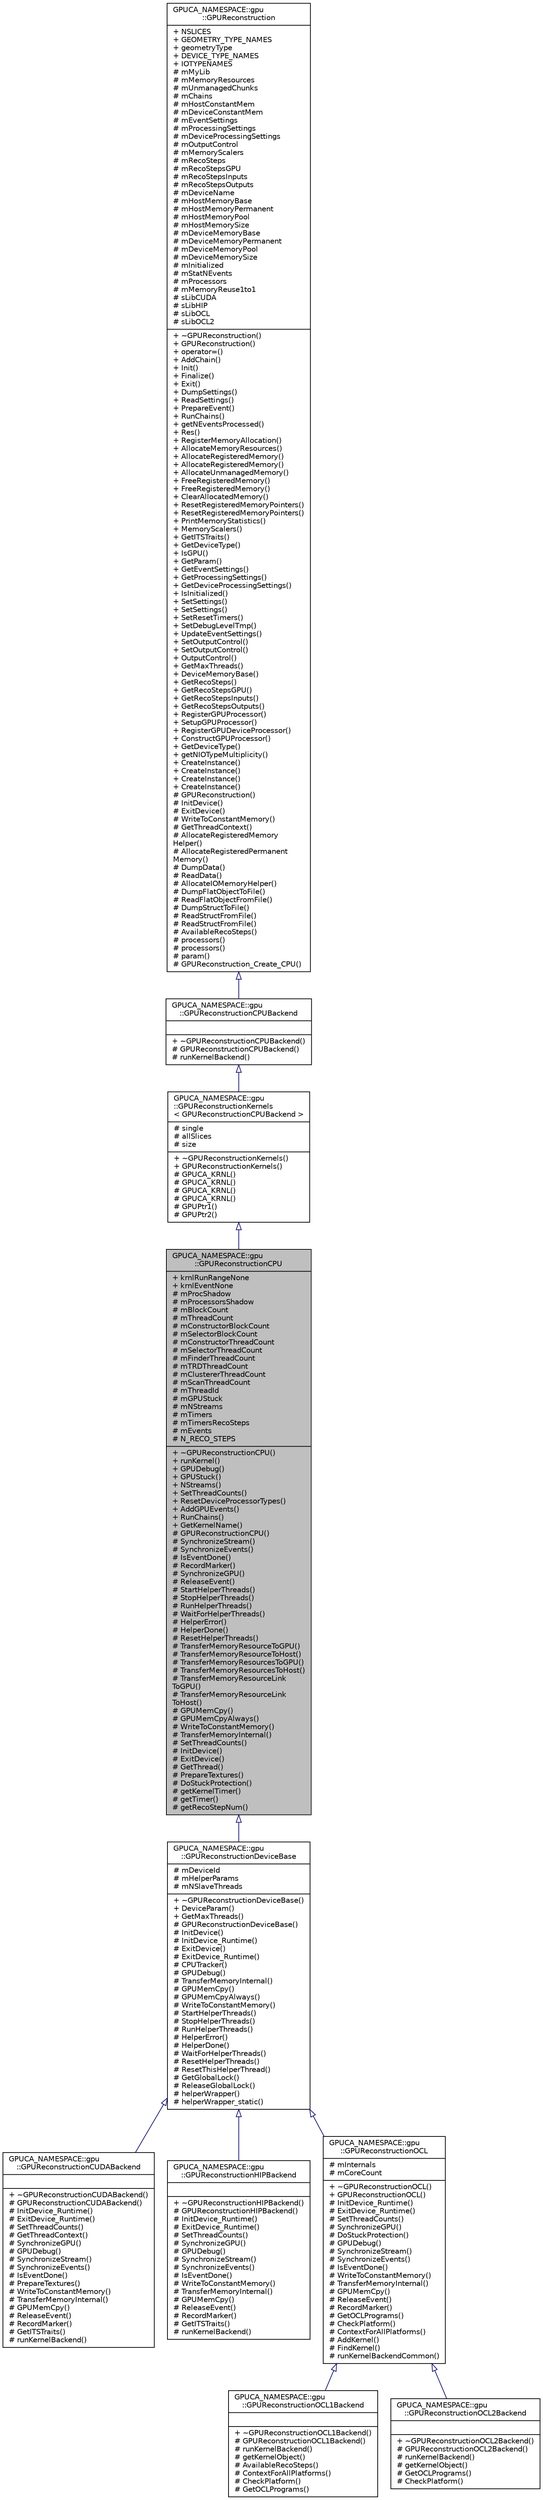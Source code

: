 digraph "GPUCA_NAMESPACE::gpu::GPUReconstructionCPU"
{
 // INTERACTIVE_SVG=YES
  bgcolor="transparent";
  edge [fontname="Helvetica",fontsize="10",labelfontname="Helvetica",labelfontsize="10"];
  node [fontname="Helvetica",fontsize="10",shape=record];
  Node0 [label="{GPUCA_NAMESPACE::gpu\l::GPUReconstructionCPU\n|+ krnlRunRangeNone\l+ krnlEventNone\l# mProcShadow\l# mProcessorsShadow\l# mBlockCount\l# mThreadCount\l# mConstructorBlockCount\l# mSelectorBlockCount\l# mConstructorThreadCount\l# mSelectorThreadCount\l# mFinderThreadCount\l# mTRDThreadCount\l# mClustererThreadCount\l# mScanThreadCount\l# mThreadId\l# mGPUStuck\l# mNStreams\l# mTimers\l# mTimersRecoSteps\l# mEvents\l# N_RECO_STEPS\l|+ ~GPUReconstructionCPU()\l+ runKernel()\l+ GPUDebug()\l+ GPUStuck()\l+ NStreams()\l+ SetThreadCounts()\l+ ResetDeviceProcessorTypes()\l+ AddGPUEvents()\l+ RunChains()\l+ GetKernelName()\l# GPUReconstructionCPU()\l# SynchronizeStream()\l# SynchronizeEvents()\l# IsEventDone()\l# RecordMarker()\l# SynchronizeGPU()\l# ReleaseEvent()\l# StartHelperThreads()\l# StopHelperThreads()\l# RunHelperThreads()\l# WaitForHelperThreads()\l# HelperError()\l# HelperDone()\l# ResetHelperThreads()\l# TransferMemoryResourceToGPU()\l# TransferMemoryResourceToHost()\l# TransferMemoryResourcesToGPU()\l# TransferMemoryResourcesToHost()\l# TransferMemoryResourceLink\lToGPU()\l# TransferMemoryResourceLink\lToHost()\l# GPUMemCpy()\l# GPUMemCpyAlways()\l# WriteToConstantMemory()\l# TransferMemoryInternal()\l# SetThreadCounts()\l# InitDevice()\l# ExitDevice()\l# GetThread()\l# PrepareTextures()\l# DoStuckProtection()\l# getKernelTimer()\l# getTimer()\l# getRecoStepNum()\l}",height=0.2,width=0.4,color="black", fillcolor="grey75", style="filled", fontcolor="black"];
  Node1 -> Node0 [dir="back",color="midnightblue",fontsize="10",style="solid",arrowtail="onormal",fontname="Helvetica"];
  Node1 [label="{GPUCA_NAMESPACE::gpu\l::GPUReconstructionKernels\l\< GPUReconstructionCPUBackend \>\n|# single\l# allSlices\l# size\l|+ ~GPUReconstructionKernels()\l+ GPUReconstructionKernels()\l# GPUCA_KRNL()\l# GPUCA_KRNL()\l# GPUCA_KRNL()\l# GPUCA_KRNL()\l# GPUPtr1()\l# GPUPtr2()\l}",height=0.2,width=0.4,color="black",URL="$d2/dc7/classGPUCA__NAMESPACE_1_1gpu_1_1GPUReconstructionKernels_3_01GPUReconstructionCPUBackend_01_4.html"];
  Node2 -> Node1 [dir="back",color="midnightblue",fontsize="10",style="solid",arrowtail="onormal",fontname="Helvetica"];
  Node2 [label="{GPUCA_NAMESPACE::gpu\l::GPUReconstructionCPUBackend\n||+ ~GPUReconstructionCPUBackend()\l# GPUReconstructionCPUBackend()\l# runKernelBackend()\l}",height=0.2,width=0.4,color="black",URL="$d2/d24/classGPUCA__NAMESPACE_1_1gpu_1_1GPUReconstructionCPUBackend.html"];
  Node3 -> Node2 [dir="back",color="midnightblue",fontsize="10",style="solid",arrowtail="onormal",fontname="Helvetica"];
  Node3 [label="{GPUCA_NAMESPACE::gpu\l::GPUReconstruction\n|+ NSLICES\l+ GEOMETRY_TYPE_NAMES\l+ geometryType\l+ DEVICE_TYPE_NAMES\l+ IOTYPENAMES\l# mMyLib\l# mMemoryResources\l# mUnmanagedChunks\l# mChains\l# mHostConstantMem\l# mDeviceConstantMem\l# mEventSettings\l# mProcessingSettings\l# mDeviceProcessingSettings\l# mOutputControl\l# mMemoryScalers\l# mRecoSteps\l# mRecoStepsGPU\l# mRecoStepsInputs\l# mRecoStepsOutputs\l# mDeviceName\l# mHostMemoryBase\l# mHostMemoryPermanent\l# mHostMemoryPool\l# mHostMemorySize\l# mDeviceMemoryBase\l# mDeviceMemoryPermanent\l# mDeviceMemoryPool\l# mDeviceMemorySize\l# mInitialized\l# mStatNEvents\l# mProcessors\l# mMemoryReuse1to1\l# sLibCUDA\l# sLibHIP\l# sLibOCL\l# sLibOCL2\l|+ ~GPUReconstruction()\l+ GPUReconstruction()\l+ operator=()\l+ AddChain()\l+ Init()\l+ Finalize()\l+ Exit()\l+ DumpSettings()\l+ ReadSettings()\l+ PrepareEvent()\l+ RunChains()\l+ getNEventsProcessed()\l+ Res()\l+ RegisterMemoryAllocation()\l+ AllocateMemoryResources()\l+ AllocateRegisteredMemory()\l+ AllocateRegisteredMemory()\l+ AllocateUnmanagedMemory()\l+ FreeRegisteredMemory()\l+ FreeRegisteredMemory()\l+ ClearAllocatedMemory()\l+ ResetRegisteredMemoryPointers()\l+ ResetRegisteredMemoryPointers()\l+ PrintMemoryStatistics()\l+ MemoryScalers()\l+ GetITSTraits()\l+ GetDeviceType()\l+ IsGPU()\l+ GetParam()\l+ GetEventSettings()\l+ GetProcessingSettings()\l+ GetDeviceProcessingSettings()\l+ IsInitialized()\l+ SetSettings()\l+ SetSettings()\l+ SetResetTimers()\l+ SetDebugLevelTmp()\l+ UpdateEventSettings()\l+ SetOutputControl()\l+ SetOutputControl()\l+ OutputControl()\l+ GetMaxThreads()\l+ DeviceMemoryBase()\l+ GetRecoSteps()\l+ GetRecoStepsGPU()\l+ GetRecoStepsInputs()\l+ GetRecoStepsOutputs()\l+ RegisterGPUProcessor()\l+ SetupGPUProcessor()\l+ RegisterGPUDeviceProcessor()\l+ ConstructGPUProcessor()\l+ GetDeviceType()\l+ getNIOTypeMultiplicity()\l+ CreateInstance()\l+ CreateInstance()\l+ CreateInstance()\l+ CreateInstance()\l# GPUReconstruction()\l# InitDevice()\l# ExitDevice()\l# WriteToConstantMemory()\l# GetThreadContext()\l# AllocateRegisteredMemory\lHelper()\l# AllocateRegisteredPermanent\lMemory()\l# DumpData()\l# ReadData()\l# AllocateIOMemoryHelper()\l# DumpFlatObjectToFile()\l# ReadFlatObjectFromFile()\l# DumpStructToFile()\l# ReadStructFromFile()\l# ReadStructFromFile()\l# AvailableRecoSteps()\l# processors()\l# processors()\l# param()\l# GPUReconstruction_Create_CPU()\l}",height=0.2,width=0.4,color="black",URL="$d6/df4/classGPUCA__NAMESPACE_1_1gpu_1_1GPUReconstruction.html"];
  Node0 -> Node4 [dir="back",color="midnightblue",fontsize="10",style="solid",arrowtail="onormal",fontname="Helvetica"];
  Node4 [label="{GPUCA_NAMESPACE::gpu\l::GPUReconstructionDeviceBase\n|# mDeviceId\l# mHelperParams\l# mNSlaveThreads\l|+ ~GPUReconstructionDeviceBase()\l+ DeviceParam()\l+ GetMaxThreads()\l# GPUReconstructionDeviceBase()\l# InitDevice()\l# InitDevice_Runtime()\l# ExitDevice()\l# ExitDevice_Runtime()\l# CPUTracker()\l# GPUDebug()\l# TransferMemoryInternal()\l# GPUMemCpy()\l# GPUMemCpyAlways()\l# WriteToConstantMemory()\l# StartHelperThreads()\l# StopHelperThreads()\l# RunHelperThreads()\l# HelperError()\l# HelperDone()\l# WaitForHelperThreads()\l# ResetHelperThreads()\l# ResetThisHelperThread()\l# GetGlobalLock()\l# ReleaseGlobalLock()\l# helperWrapper()\l# helperWrapper_static()\l}",height=0.2,width=0.4,color="black",URL="$d8/dcf/classGPUCA__NAMESPACE_1_1gpu_1_1GPUReconstructionDeviceBase.html"];
  Node4 -> Node5 [dir="back",color="midnightblue",fontsize="10",style="solid",arrowtail="onormal",fontname="Helvetica"];
  Node5 [label="{GPUCA_NAMESPACE::gpu\l::GPUReconstructionCUDABackend\n||+ ~GPUReconstructionCUDABackend()\l# GPUReconstructionCUDABackend()\l# InitDevice_Runtime()\l# ExitDevice_Runtime()\l# SetThreadCounts()\l# GetThreadContext()\l# SynchronizeGPU()\l# GPUDebug()\l# SynchronizeStream()\l# SynchronizeEvents()\l# IsEventDone()\l# PrepareTextures()\l# WriteToConstantMemory()\l# TransferMemoryInternal()\l# GPUMemCpy()\l# ReleaseEvent()\l# RecordMarker()\l# GetITSTraits()\l# runKernelBackend()\l}",height=0.2,width=0.4,color="black",URL="$d3/d58/classGPUCA__NAMESPACE_1_1gpu_1_1GPUReconstructionCUDABackend.html"];
  Node4 -> Node6 [dir="back",color="midnightblue",fontsize="10",style="solid",arrowtail="onormal",fontname="Helvetica"];
  Node6 [label="{GPUCA_NAMESPACE::gpu\l::GPUReconstructionHIPBackend\n||+ ~GPUReconstructionHIPBackend()\l# GPUReconstructionHIPBackend()\l# InitDevice_Runtime()\l# ExitDevice_Runtime()\l# SetThreadCounts()\l# SynchronizeGPU()\l# GPUDebug()\l# SynchronizeStream()\l# SynchronizeEvents()\l# IsEventDone()\l# WriteToConstantMemory()\l# TransferMemoryInternal()\l# GPUMemCpy()\l# ReleaseEvent()\l# RecordMarker()\l# GetITSTraits()\l# runKernelBackend()\l}",height=0.2,width=0.4,color="black",URL="$df/d9f/classGPUCA__NAMESPACE_1_1gpu_1_1GPUReconstructionHIPBackend.html"];
  Node4 -> Node7 [dir="back",color="midnightblue",fontsize="10",style="solid",arrowtail="onormal",fontname="Helvetica"];
  Node7 [label="{GPUCA_NAMESPACE::gpu\l::GPUReconstructionOCL\n|# mInternals\l# mCoreCount\l|+ ~GPUReconstructionOCL()\l+ GPUReconstructionOCL()\l# InitDevice_Runtime()\l# ExitDevice_Runtime()\l# SetThreadCounts()\l# SynchronizeGPU()\l# DoStuckProtection()\l# GPUDebug()\l# SynchronizeStream()\l# SynchronizeEvents()\l# IsEventDone()\l# WriteToConstantMemory()\l# TransferMemoryInternal()\l# GPUMemCpy()\l# ReleaseEvent()\l# RecordMarker()\l# GetOCLPrograms()\l# CheckPlatform()\l# ContextForAllPlatforms()\l# AddKernel()\l# FindKernel()\l# runKernelBackendCommon()\l}",height=0.2,width=0.4,color="black",URL="$d8/d5e/classGPUCA__NAMESPACE_1_1gpu_1_1GPUReconstructionOCL.html"];
  Node7 -> Node8 [dir="back",color="midnightblue",fontsize="10",style="solid",arrowtail="onormal",fontname="Helvetica"];
  Node8 [label="{GPUCA_NAMESPACE::gpu\l::GPUReconstructionOCL1Backend\n||+ ~GPUReconstructionOCL1Backend()\l# GPUReconstructionOCL1Backend()\l# runKernelBackend()\l# getKernelObject()\l# AvailableRecoSteps()\l# ContextForAllPlatforms()\l# CheckPlatform()\l# GetOCLPrograms()\l}",height=0.2,width=0.4,color="black",URL="$db/d98/classGPUCA__NAMESPACE_1_1gpu_1_1GPUReconstructionOCL1Backend.html"];
  Node7 -> Node9 [dir="back",color="midnightblue",fontsize="10",style="solid",arrowtail="onormal",fontname="Helvetica"];
  Node9 [label="{GPUCA_NAMESPACE::gpu\l::GPUReconstructionOCL2Backend\n||+ ~GPUReconstructionOCL2Backend()\l# GPUReconstructionOCL2Backend()\l# runKernelBackend()\l# getKernelObject()\l# GetOCLPrograms()\l# CheckPlatform()\l}",height=0.2,width=0.4,color="black",URL="$d5/d9e/classGPUCA__NAMESPACE_1_1gpu_1_1GPUReconstructionOCL2Backend.html"];
}
